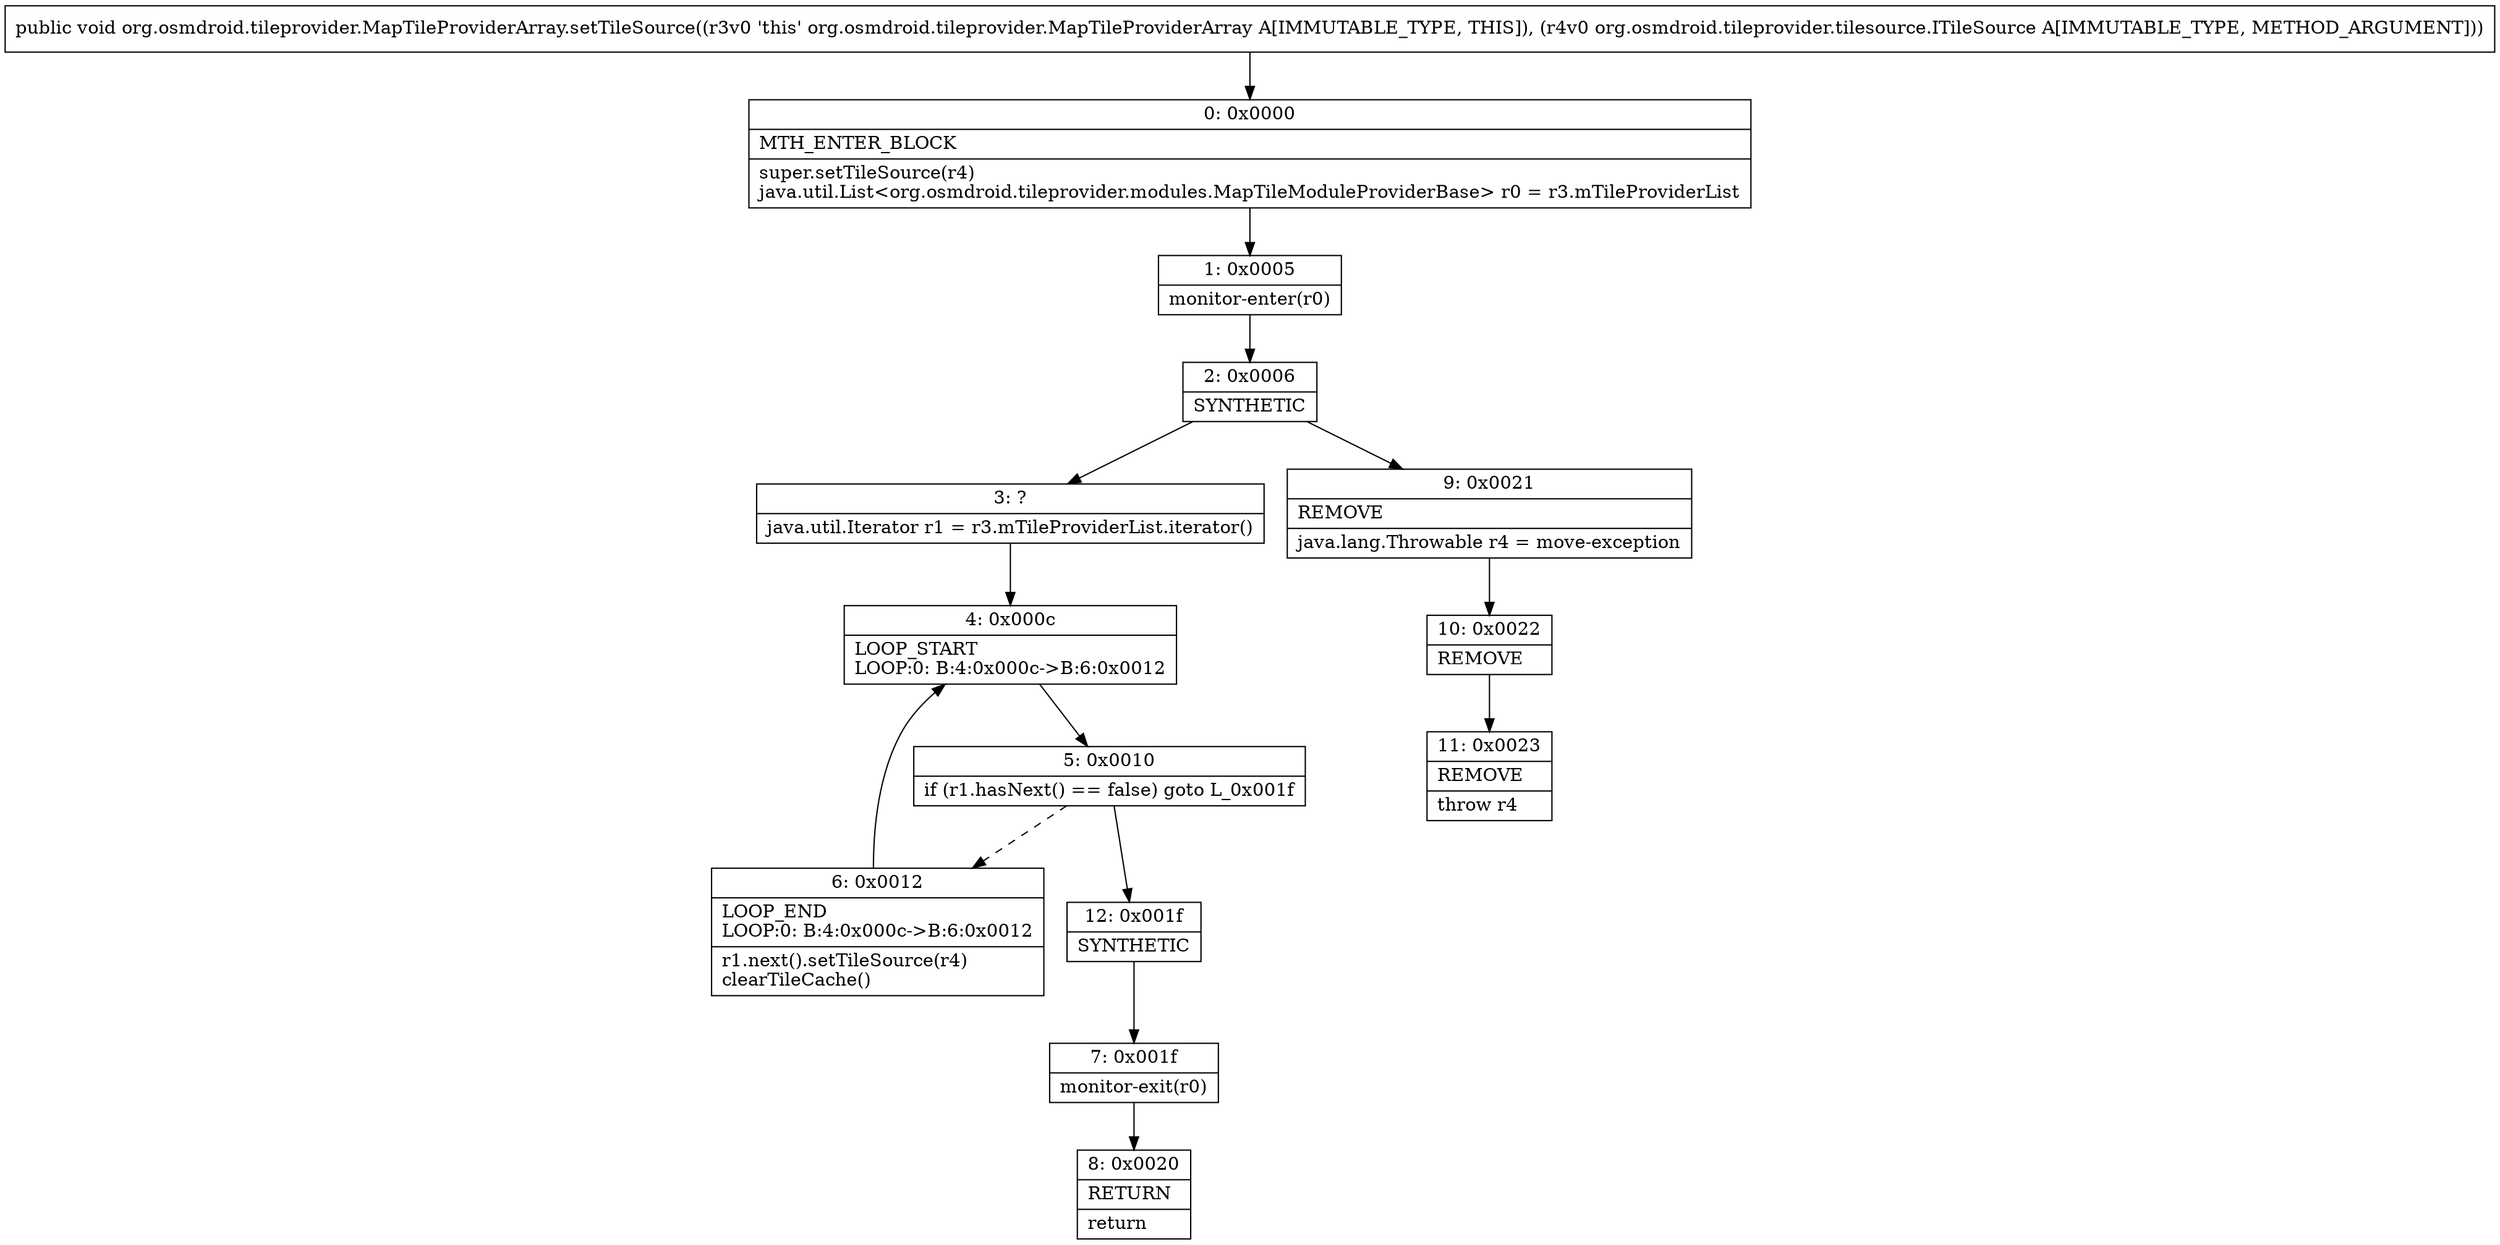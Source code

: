 digraph "CFG fororg.osmdroid.tileprovider.MapTileProviderArray.setTileSource(Lorg\/osmdroid\/tileprovider\/tilesource\/ITileSource;)V" {
Node_0 [shape=record,label="{0\:\ 0x0000|MTH_ENTER_BLOCK\l|super.setTileSource(r4)\ljava.util.List\<org.osmdroid.tileprovider.modules.MapTileModuleProviderBase\> r0 = r3.mTileProviderList\l}"];
Node_1 [shape=record,label="{1\:\ 0x0005|monitor\-enter(r0)\l}"];
Node_2 [shape=record,label="{2\:\ 0x0006|SYNTHETIC\l}"];
Node_3 [shape=record,label="{3\:\ ?|java.util.Iterator r1 = r3.mTileProviderList.iterator()\l}"];
Node_4 [shape=record,label="{4\:\ 0x000c|LOOP_START\lLOOP:0: B:4:0x000c\-\>B:6:0x0012\l}"];
Node_5 [shape=record,label="{5\:\ 0x0010|if (r1.hasNext() == false) goto L_0x001f\l}"];
Node_6 [shape=record,label="{6\:\ 0x0012|LOOP_END\lLOOP:0: B:4:0x000c\-\>B:6:0x0012\l|r1.next().setTileSource(r4)\lclearTileCache()\l}"];
Node_7 [shape=record,label="{7\:\ 0x001f|monitor\-exit(r0)\l}"];
Node_8 [shape=record,label="{8\:\ 0x0020|RETURN\l|return\l}"];
Node_9 [shape=record,label="{9\:\ 0x0021|REMOVE\l|java.lang.Throwable r4 = move\-exception\l}"];
Node_10 [shape=record,label="{10\:\ 0x0022|REMOVE\l}"];
Node_11 [shape=record,label="{11\:\ 0x0023|REMOVE\l|throw r4\l}"];
Node_12 [shape=record,label="{12\:\ 0x001f|SYNTHETIC\l}"];
MethodNode[shape=record,label="{public void org.osmdroid.tileprovider.MapTileProviderArray.setTileSource((r3v0 'this' org.osmdroid.tileprovider.MapTileProviderArray A[IMMUTABLE_TYPE, THIS]), (r4v0 org.osmdroid.tileprovider.tilesource.ITileSource A[IMMUTABLE_TYPE, METHOD_ARGUMENT])) }"];
MethodNode -> Node_0;
Node_0 -> Node_1;
Node_1 -> Node_2;
Node_2 -> Node_3;
Node_2 -> Node_9;
Node_3 -> Node_4;
Node_4 -> Node_5;
Node_5 -> Node_6[style=dashed];
Node_5 -> Node_12;
Node_6 -> Node_4;
Node_7 -> Node_8;
Node_9 -> Node_10;
Node_10 -> Node_11;
Node_12 -> Node_7;
}

